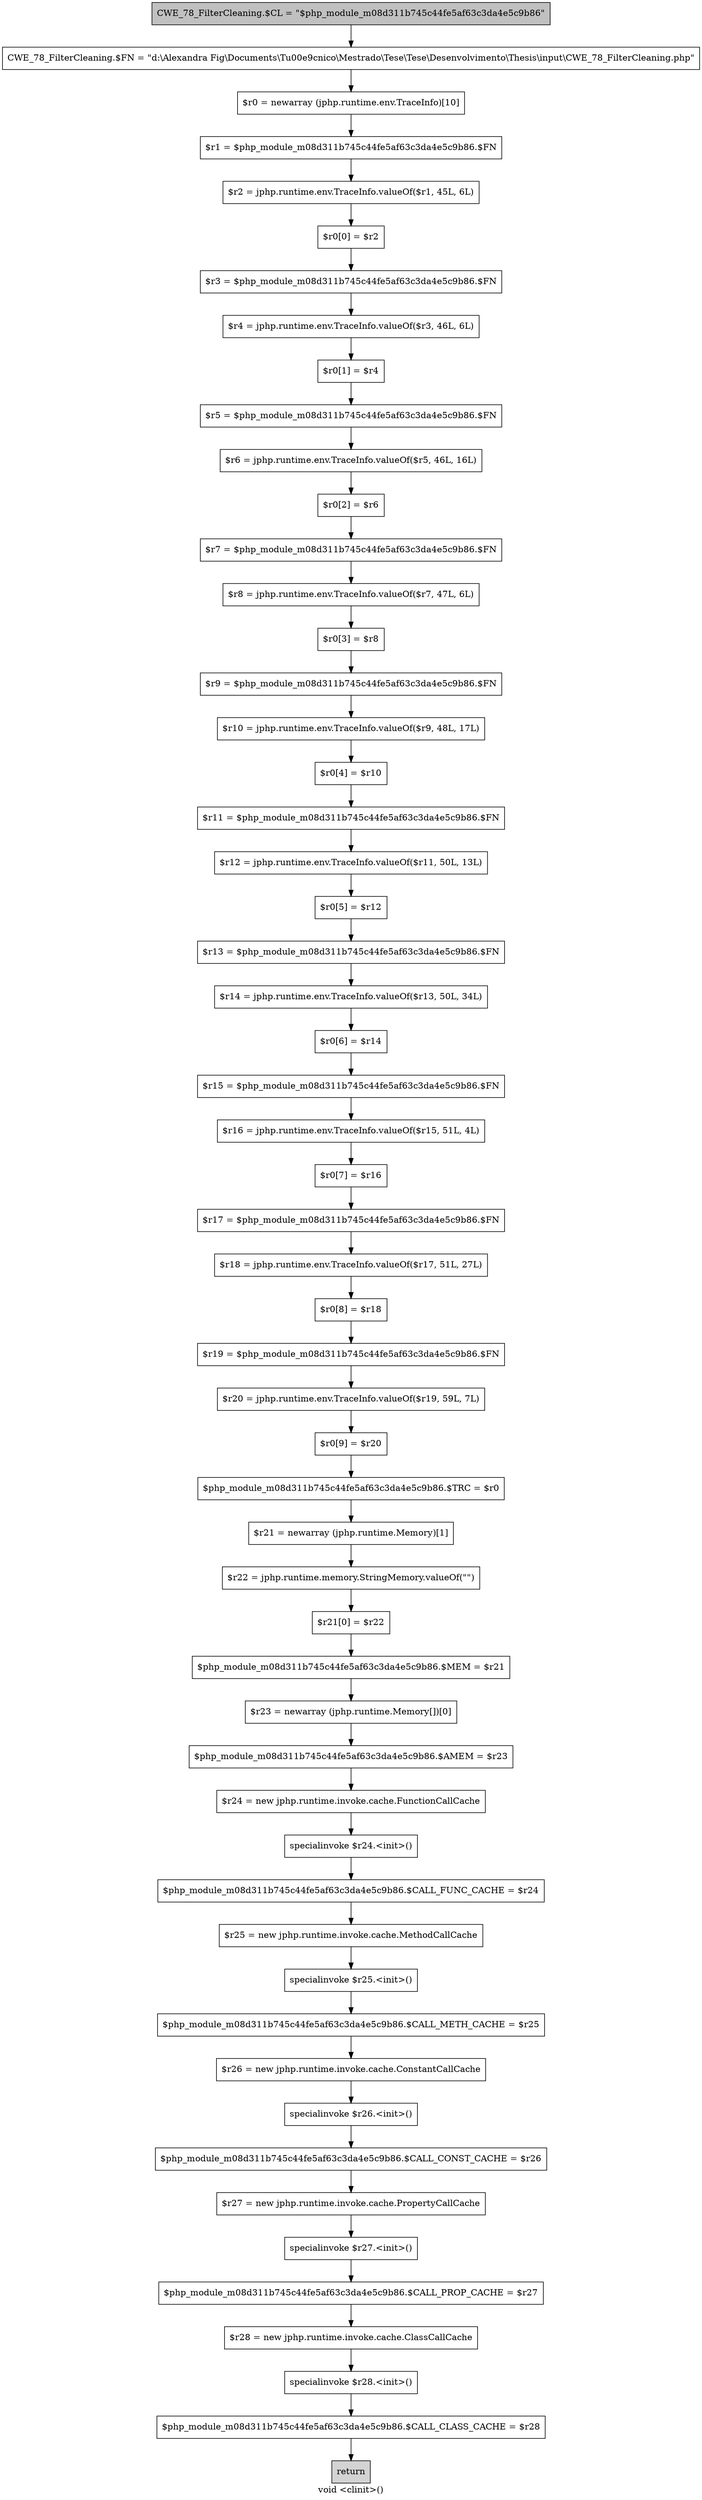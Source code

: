 digraph "void <clinit>()" {
    label="void <clinit>()";
    node [shape=box];
    "0" [style=filled,fillcolor=gray,label="CWE_78_FilterCleaning.$CL = \"$php_module_m08d311b745c44fe5af63c3da4e5c9b86\"",];
    "1" [label="CWE_78_FilterCleaning.$FN = \"d:\\Alexandra Fig\\Documents\\T\u00e9cnico\\Mestrado\\Tese\\Tese\\Desenvolvimento\\Thesis\\input\\CWE_78_FilterCleaning.php\"",];
    "0"->"1";
    "2" [label="$r0 = newarray (jphp.runtime.env.TraceInfo)[10]",];
    "1"->"2";
    "3" [label="$r1 = $php_module_m08d311b745c44fe5af63c3da4e5c9b86.$FN",];
    "2"->"3";
    "4" [label="$r2 = jphp.runtime.env.TraceInfo.valueOf($r1, 45L, 6L)",];
    "3"->"4";
    "5" [label="$r0[0] = $r2",];
    "4"->"5";
    "6" [label="$r3 = $php_module_m08d311b745c44fe5af63c3da4e5c9b86.$FN",];
    "5"->"6";
    "7" [label="$r4 = jphp.runtime.env.TraceInfo.valueOf($r3, 46L, 6L)",];
    "6"->"7";
    "8" [label="$r0[1] = $r4",];
    "7"->"8";
    "9" [label="$r5 = $php_module_m08d311b745c44fe5af63c3da4e5c9b86.$FN",];
    "8"->"9";
    "10" [label="$r6 = jphp.runtime.env.TraceInfo.valueOf($r5, 46L, 16L)",];
    "9"->"10";
    "11" [label="$r0[2] = $r6",];
    "10"->"11";
    "12" [label="$r7 = $php_module_m08d311b745c44fe5af63c3da4e5c9b86.$FN",];
    "11"->"12";
    "13" [label="$r8 = jphp.runtime.env.TraceInfo.valueOf($r7, 47L, 6L)",];
    "12"->"13";
    "14" [label="$r0[3] = $r8",];
    "13"->"14";
    "15" [label="$r9 = $php_module_m08d311b745c44fe5af63c3da4e5c9b86.$FN",];
    "14"->"15";
    "16" [label="$r10 = jphp.runtime.env.TraceInfo.valueOf($r9, 48L, 17L)",];
    "15"->"16";
    "17" [label="$r0[4] = $r10",];
    "16"->"17";
    "18" [label="$r11 = $php_module_m08d311b745c44fe5af63c3da4e5c9b86.$FN",];
    "17"->"18";
    "19" [label="$r12 = jphp.runtime.env.TraceInfo.valueOf($r11, 50L, 13L)",];
    "18"->"19";
    "20" [label="$r0[5] = $r12",];
    "19"->"20";
    "21" [label="$r13 = $php_module_m08d311b745c44fe5af63c3da4e5c9b86.$FN",];
    "20"->"21";
    "22" [label="$r14 = jphp.runtime.env.TraceInfo.valueOf($r13, 50L, 34L)",];
    "21"->"22";
    "23" [label="$r0[6] = $r14",];
    "22"->"23";
    "24" [label="$r15 = $php_module_m08d311b745c44fe5af63c3da4e5c9b86.$FN",];
    "23"->"24";
    "25" [label="$r16 = jphp.runtime.env.TraceInfo.valueOf($r15, 51L, 4L)",];
    "24"->"25";
    "26" [label="$r0[7] = $r16",];
    "25"->"26";
    "27" [label="$r17 = $php_module_m08d311b745c44fe5af63c3da4e5c9b86.$FN",];
    "26"->"27";
    "28" [label="$r18 = jphp.runtime.env.TraceInfo.valueOf($r17, 51L, 27L)",];
    "27"->"28";
    "29" [label="$r0[8] = $r18",];
    "28"->"29";
    "30" [label="$r19 = $php_module_m08d311b745c44fe5af63c3da4e5c9b86.$FN",];
    "29"->"30";
    "31" [label="$r20 = jphp.runtime.env.TraceInfo.valueOf($r19, 59L, 7L)",];
    "30"->"31";
    "32" [label="$r0[9] = $r20",];
    "31"->"32";
    "33" [label="$php_module_m08d311b745c44fe5af63c3da4e5c9b86.$TRC = $r0",];
    "32"->"33";
    "34" [label="$r21 = newarray (jphp.runtime.Memory)[1]",];
    "33"->"34";
    "35" [label="$r22 = jphp.runtime.memory.StringMemory.valueOf(\"\")",];
    "34"->"35";
    "36" [label="$r21[0] = $r22",];
    "35"->"36";
    "37" [label="$php_module_m08d311b745c44fe5af63c3da4e5c9b86.$MEM = $r21",];
    "36"->"37";
    "38" [label="$r23 = newarray (jphp.runtime.Memory[])[0]",];
    "37"->"38";
    "39" [label="$php_module_m08d311b745c44fe5af63c3da4e5c9b86.$AMEM = $r23",];
    "38"->"39";
    "40" [label="$r24 = new jphp.runtime.invoke.cache.FunctionCallCache",];
    "39"->"40";
    "41" [label="specialinvoke $r24.<init>()",];
    "40"->"41";
    "42" [label="$php_module_m08d311b745c44fe5af63c3da4e5c9b86.$CALL_FUNC_CACHE = $r24",];
    "41"->"42";
    "43" [label="$r25 = new jphp.runtime.invoke.cache.MethodCallCache",];
    "42"->"43";
    "44" [label="specialinvoke $r25.<init>()",];
    "43"->"44";
    "45" [label="$php_module_m08d311b745c44fe5af63c3da4e5c9b86.$CALL_METH_CACHE = $r25",];
    "44"->"45";
    "46" [label="$r26 = new jphp.runtime.invoke.cache.ConstantCallCache",];
    "45"->"46";
    "47" [label="specialinvoke $r26.<init>()",];
    "46"->"47";
    "48" [label="$php_module_m08d311b745c44fe5af63c3da4e5c9b86.$CALL_CONST_CACHE = $r26",];
    "47"->"48";
    "49" [label="$r27 = new jphp.runtime.invoke.cache.PropertyCallCache",];
    "48"->"49";
    "50" [label="specialinvoke $r27.<init>()",];
    "49"->"50";
    "51" [label="$php_module_m08d311b745c44fe5af63c3da4e5c9b86.$CALL_PROP_CACHE = $r27",];
    "50"->"51";
    "52" [label="$r28 = new jphp.runtime.invoke.cache.ClassCallCache",];
    "51"->"52";
    "53" [label="specialinvoke $r28.<init>()",];
    "52"->"53";
    "54" [label="$php_module_m08d311b745c44fe5af63c3da4e5c9b86.$CALL_CLASS_CACHE = $r28",];
    "53"->"54";
    "55" [style=filled,fillcolor=lightgray,label="return",];
    "54"->"55";
}
